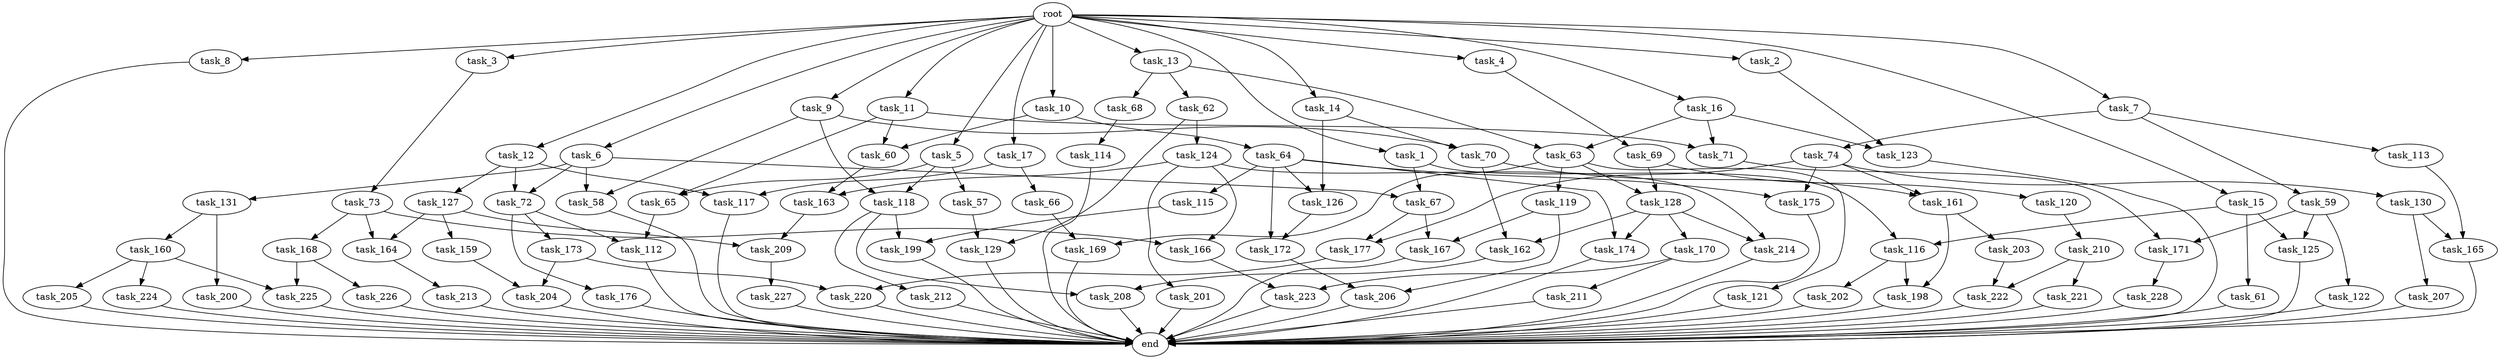 digraph G {
  root [size="0.000000"];
  task_1 [size="1024.000000"];
  task_2 [size="1024.000000"];
  task_3 [size="1024.000000"];
  task_4 [size="1024.000000"];
  task_5 [size="1024.000000"];
  task_6 [size="1024.000000"];
  task_7 [size="1024.000000"];
  task_8 [size="1024.000000"];
  task_9 [size="1024.000000"];
  task_10 [size="1024.000000"];
  task_11 [size="1024.000000"];
  task_12 [size="1024.000000"];
  task_13 [size="1024.000000"];
  task_14 [size="1024.000000"];
  task_15 [size="1024.000000"];
  task_16 [size="1024.000000"];
  task_17 [size="1024.000000"];
  task_57 [size="695784701952.000000"];
  task_58 [size="584115552256.000000"];
  task_59 [size="137438953472.000000"];
  task_60 [size="833223655424.000000"];
  task_61 [size="214748364800.000000"];
  task_62 [size="695784701952.000000"];
  task_63 [size="910533066752.000000"];
  task_64 [size="137438953472.000000"];
  task_65 [size="1391569403904.000000"];
  task_66 [size="309237645312.000000"];
  task_67 [size="68719476736.000000"];
  task_68 [size="695784701952.000000"];
  task_69 [size="420906795008.000000"];
  task_70 [size="584115552256.000000"];
  task_71 [size="910533066752.000000"];
  task_72 [size="249108103168.000000"];
  task_73 [size="214748364800.000000"];
  task_74 [size="137438953472.000000"];
  task_112 [size="558345748480.000000"];
  task_113 [size="137438953472.000000"];
  task_114 [size="214748364800.000000"];
  task_115 [size="309237645312.000000"];
  task_116 [size="249108103168.000000"];
  task_117 [size="523986010112.000000"];
  task_118 [size="1245540515840.000000"];
  task_119 [size="309237645312.000000"];
  task_120 [size="34359738368.000000"];
  task_121 [size="309237645312.000000"];
  task_122 [size="137438953472.000000"];
  task_123 [size="1073741824000.000000"];
  task_124 [size="214748364800.000000"];
  task_125 [size="352187318272.000000"];
  task_126 [size="343597383680.000000"];
  task_127 [size="214748364800.000000"];
  task_128 [size="343597383680.000000"];
  task_129 [size="429496729600.000000"];
  task_130 [size="420906795008.000000"];
  task_131 [size="34359738368.000000"];
  task_159 [size="858993459200.000000"];
  task_160 [size="214748364800.000000"];
  task_161 [size="498216206336.000000"];
  task_162 [size="498216206336.000000"];
  task_163 [size="1408749273088.000000"];
  task_164 [size="1717986918400.000000"];
  task_165 [size="1245540515840.000000"];
  task_166 [size="1408749273088.000000"];
  task_167 [size="858993459200.000000"];
  task_168 [size="858993459200.000000"];
  task_169 [size="446676598784.000000"];
  task_170 [size="420906795008.000000"];
  task_171 [size="171798691840.000000"];
  task_172 [size="618475290624.000000"];
  task_173 [size="420906795008.000000"];
  task_174 [size="730144440320.000000"];
  task_175 [size="730144440320.000000"];
  task_176 [size="420906795008.000000"];
  task_177 [size="970662608896.000000"];
  task_198 [size="171798691840.000000"];
  task_199 [size="996432412672.000000"];
  task_200 [size="214748364800.000000"];
  task_201 [size="549755813888.000000"];
  task_202 [size="34359738368.000000"];
  task_203 [size="137438953472.000000"];
  task_204 [size="455266533376.000000"];
  task_205 [size="858993459200.000000"];
  task_206 [size="343597383680.000000"];
  task_207 [size="695784701952.000000"];
  task_208 [size="833223655424.000000"];
  task_209 [size="1408749273088.000000"];
  task_210 [size="695784701952.000000"];
  task_211 [size="549755813888.000000"];
  task_212 [size="137438953472.000000"];
  task_213 [size="695784701952.000000"];
  task_214 [size="970662608896.000000"];
  task_220 [size="498216206336.000000"];
  task_221 [size="34359738368.000000"];
  task_222 [size="249108103168.000000"];
  task_223 [size="764504178688.000000"];
  task_224 [size="858993459200.000000"];
  task_225 [size="1554778161152.000000"];
  task_226 [size="695784701952.000000"];
  task_227 [size="77309411328.000000"];
  task_228 [size="695784701952.000000"];
  end [size="0.000000"];

  root -> task_1 [size="1.000000"];
  root -> task_2 [size="1.000000"];
  root -> task_3 [size="1.000000"];
  root -> task_4 [size="1.000000"];
  root -> task_5 [size="1.000000"];
  root -> task_6 [size="1.000000"];
  root -> task_7 [size="1.000000"];
  root -> task_8 [size="1.000000"];
  root -> task_9 [size="1.000000"];
  root -> task_10 [size="1.000000"];
  root -> task_11 [size="1.000000"];
  root -> task_12 [size="1.000000"];
  root -> task_13 [size="1.000000"];
  root -> task_14 [size="1.000000"];
  root -> task_15 [size="1.000000"];
  root -> task_16 [size="1.000000"];
  root -> task_17 [size="1.000000"];
  task_1 -> task_67 [size="33554432.000000"];
  task_1 -> task_116 [size="33554432.000000"];
  task_2 -> task_123 [size="838860800.000000"];
  task_3 -> task_73 [size="209715200.000000"];
  task_4 -> task_69 [size="411041792.000000"];
  task_5 -> task_57 [size="679477248.000000"];
  task_5 -> task_65 [size="679477248.000000"];
  task_5 -> task_118 [size="679477248.000000"];
  task_6 -> task_58 [size="33554432.000000"];
  task_6 -> task_67 [size="33554432.000000"];
  task_6 -> task_72 [size="33554432.000000"];
  task_6 -> task_131 [size="33554432.000000"];
  task_7 -> task_59 [size="134217728.000000"];
  task_7 -> task_74 [size="134217728.000000"];
  task_7 -> task_113 [size="134217728.000000"];
  task_8 -> end [size="1.000000"];
  task_9 -> task_58 [size="536870912.000000"];
  task_9 -> task_70 [size="536870912.000000"];
  task_9 -> task_118 [size="536870912.000000"];
  task_10 -> task_60 [size="134217728.000000"];
  task_10 -> task_64 [size="134217728.000000"];
  task_11 -> task_60 [size="679477248.000000"];
  task_11 -> task_65 [size="679477248.000000"];
  task_11 -> task_71 [size="679477248.000000"];
  task_12 -> task_72 [size="209715200.000000"];
  task_12 -> task_117 [size="209715200.000000"];
  task_12 -> task_127 [size="209715200.000000"];
  task_13 -> task_62 [size="679477248.000000"];
  task_13 -> task_63 [size="679477248.000000"];
  task_13 -> task_68 [size="679477248.000000"];
  task_14 -> task_70 [size="33554432.000000"];
  task_14 -> task_126 [size="33554432.000000"];
  task_15 -> task_61 [size="209715200.000000"];
  task_15 -> task_116 [size="209715200.000000"];
  task_15 -> task_125 [size="209715200.000000"];
  task_16 -> task_63 [size="209715200.000000"];
  task_16 -> task_71 [size="209715200.000000"];
  task_16 -> task_123 [size="209715200.000000"];
  task_17 -> task_66 [size="301989888.000000"];
  task_17 -> task_117 [size="301989888.000000"];
  task_57 -> task_129 [size="209715200.000000"];
  task_58 -> end [size="1.000000"];
  task_59 -> task_122 [size="134217728.000000"];
  task_59 -> task_125 [size="134217728.000000"];
  task_59 -> task_171 [size="134217728.000000"];
  task_60 -> task_163 [size="838860800.000000"];
  task_61 -> end [size="1.000000"];
  task_62 -> task_124 [size="209715200.000000"];
  task_62 -> task_129 [size="209715200.000000"];
  task_63 -> task_119 [size="301989888.000000"];
  task_63 -> task_121 [size="301989888.000000"];
  task_63 -> task_128 [size="301989888.000000"];
  task_63 -> task_169 [size="301989888.000000"];
  task_64 -> task_115 [size="301989888.000000"];
  task_64 -> task_126 [size="301989888.000000"];
  task_64 -> task_172 [size="301989888.000000"];
  task_64 -> task_174 [size="301989888.000000"];
  task_64 -> task_175 [size="301989888.000000"];
  task_65 -> task_112 [size="134217728.000000"];
  task_66 -> task_169 [size="134217728.000000"];
  task_67 -> task_167 [size="536870912.000000"];
  task_67 -> task_177 [size="536870912.000000"];
  task_68 -> task_114 [size="209715200.000000"];
  task_69 -> task_120 [size="33554432.000000"];
  task_69 -> task_128 [size="33554432.000000"];
  task_70 -> task_161 [size="75497472.000000"];
  task_70 -> task_162 [size="75497472.000000"];
  task_71 -> task_171 [size="33554432.000000"];
  task_72 -> task_112 [size="411041792.000000"];
  task_72 -> task_173 [size="411041792.000000"];
  task_72 -> task_176 [size="411041792.000000"];
  task_73 -> task_164 [size="838860800.000000"];
  task_73 -> task_166 [size="838860800.000000"];
  task_73 -> task_168 [size="838860800.000000"];
  task_74 -> task_130 [size="411041792.000000"];
  task_74 -> task_161 [size="411041792.000000"];
  task_74 -> task_175 [size="411041792.000000"];
  task_74 -> task_177 [size="411041792.000000"];
  task_112 -> end [size="1.000000"];
  task_113 -> task_165 [size="536870912.000000"];
  task_114 -> end [size="1.000000"];
  task_115 -> task_199 [size="838860800.000000"];
  task_116 -> task_198 [size="33554432.000000"];
  task_116 -> task_202 [size="33554432.000000"];
  task_117 -> end [size="1.000000"];
  task_118 -> task_199 [size="134217728.000000"];
  task_118 -> task_208 [size="134217728.000000"];
  task_118 -> task_212 [size="134217728.000000"];
  task_119 -> task_167 [size="301989888.000000"];
  task_119 -> task_206 [size="301989888.000000"];
  task_120 -> task_210 [size="679477248.000000"];
  task_121 -> end [size="1.000000"];
  task_122 -> end [size="1.000000"];
  task_123 -> end [size="1.000000"];
  task_124 -> task_163 [size="536870912.000000"];
  task_124 -> task_166 [size="536870912.000000"];
  task_124 -> task_201 [size="536870912.000000"];
  task_124 -> task_214 [size="536870912.000000"];
  task_125 -> end [size="1.000000"];
  task_126 -> task_172 [size="301989888.000000"];
  task_127 -> task_159 [size="838860800.000000"];
  task_127 -> task_164 [size="838860800.000000"];
  task_127 -> task_209 [size="838860800.000000"];
  task_128 -> task_162 [size="411041792.000000"];
  task_128 -> task_170 [size="411041792.000000"];
  task_128 -> task_174 [size="411041792.000000"];
  task_128 -> task_214 [size="411041792.000000"];
  task_129 -> end [size="1.000000"];
  task_130 -> task_165 [size="679477248.000000"];
  task_130 -> task_207 [size="679477248.000000"];
  task_131 -> task_160 [size="209715200.000000"];
  task_131 -> task_200 [size="209715200.000000"];
  task_159 -> task_204 [size="33554432.000000"];
  task_160 -> task_205 [size="838860800.000000"];
  task_160 -> task_224 [size="838860800.000000"];
  task_160 -> task_225 [size="838860800.000000"];
  task_161 -> task_198 [size="134217728.000000"];
  task_161 -> task_203 [size="134217728.000000"];
  task_162 -> task_208 [size="679477248.000000"];
  task_163 -> task_209 [size="536870912.000000"];
  task_164 -> task_213 [size="679477248.000000"];
  task_165 -> end [size="1.000000"];
  task_166 -> task_223 [size="209715200.000000"];
  task_167 -> end [size="1.000000"];
  task_168 -> task_225 [size="679477248.000000"];
  task_168 -> task_226 [size="679477248.000000"];
  task_169 -> end [size="1.000000"];
  task_170 -> task_211 [size="536870912.000000"];
  task_170 -> task_223 [size="536870912.000000"];
  task_171 -> task_228 [size="679477248.000000"];
  task_172 -> task_206 [size="33554432.000000"];
  task_173 -> task_204 [size="411041792.000000"];
  task_173 -> task_220 [size="411041792.000000"];
  task_174 -> end [size="1.000000"];
  task_175 -> end [size="1.000000"];
  task_176 -> end [size="1.000000"];
  task_177 -> task_220 [size="75497472.000000"];
  task_198 -> end [size="1.000000"];
  task_199 -> end [size="1.000000"];
  task_200 -> end [size="1.000000"];
  task_201 -> end [size="1.000000"];
  task_202 -> end [size="1.000000"];
  task_203 -> task_222 [size="209715200.000000"];
  task_204 -> end [size="1.000000"];
  task_205 -> end [size="1.000000"];
  task_206 -> end [size="1.000000"];
  task_207 -> end [size="1.000000"];
  task_208 -> end [size="1.000000"];
  task_209 -> task_227 [size="75497472.000000"];
  task_210 -> task_221 [size="33554432.000000"];
  task_210 -> task_222 [size="33554432.000000"];
  task_211 -> end [size="1.000000"];
  task_212 -> end [size="1.000000"];
  task_213 -> end [size="1.000000"];
  task_214 -> end [size="1.000000"];
  task_220 -> end [size="1.000000"];
  task_221 -> end [size="1.000000"];
  task_222 -> end [size="1.000000"];
  task_223 -> end [size="1.000000"];
  task_224 -> end [size="1.000000"];
  task_225 -> end [size="1.000000"];
  task_226 -> end [size="1.000000"];
  task_227 -> end [size="1.000000"];
  task_228 -> end [size="1.000000"];
}
